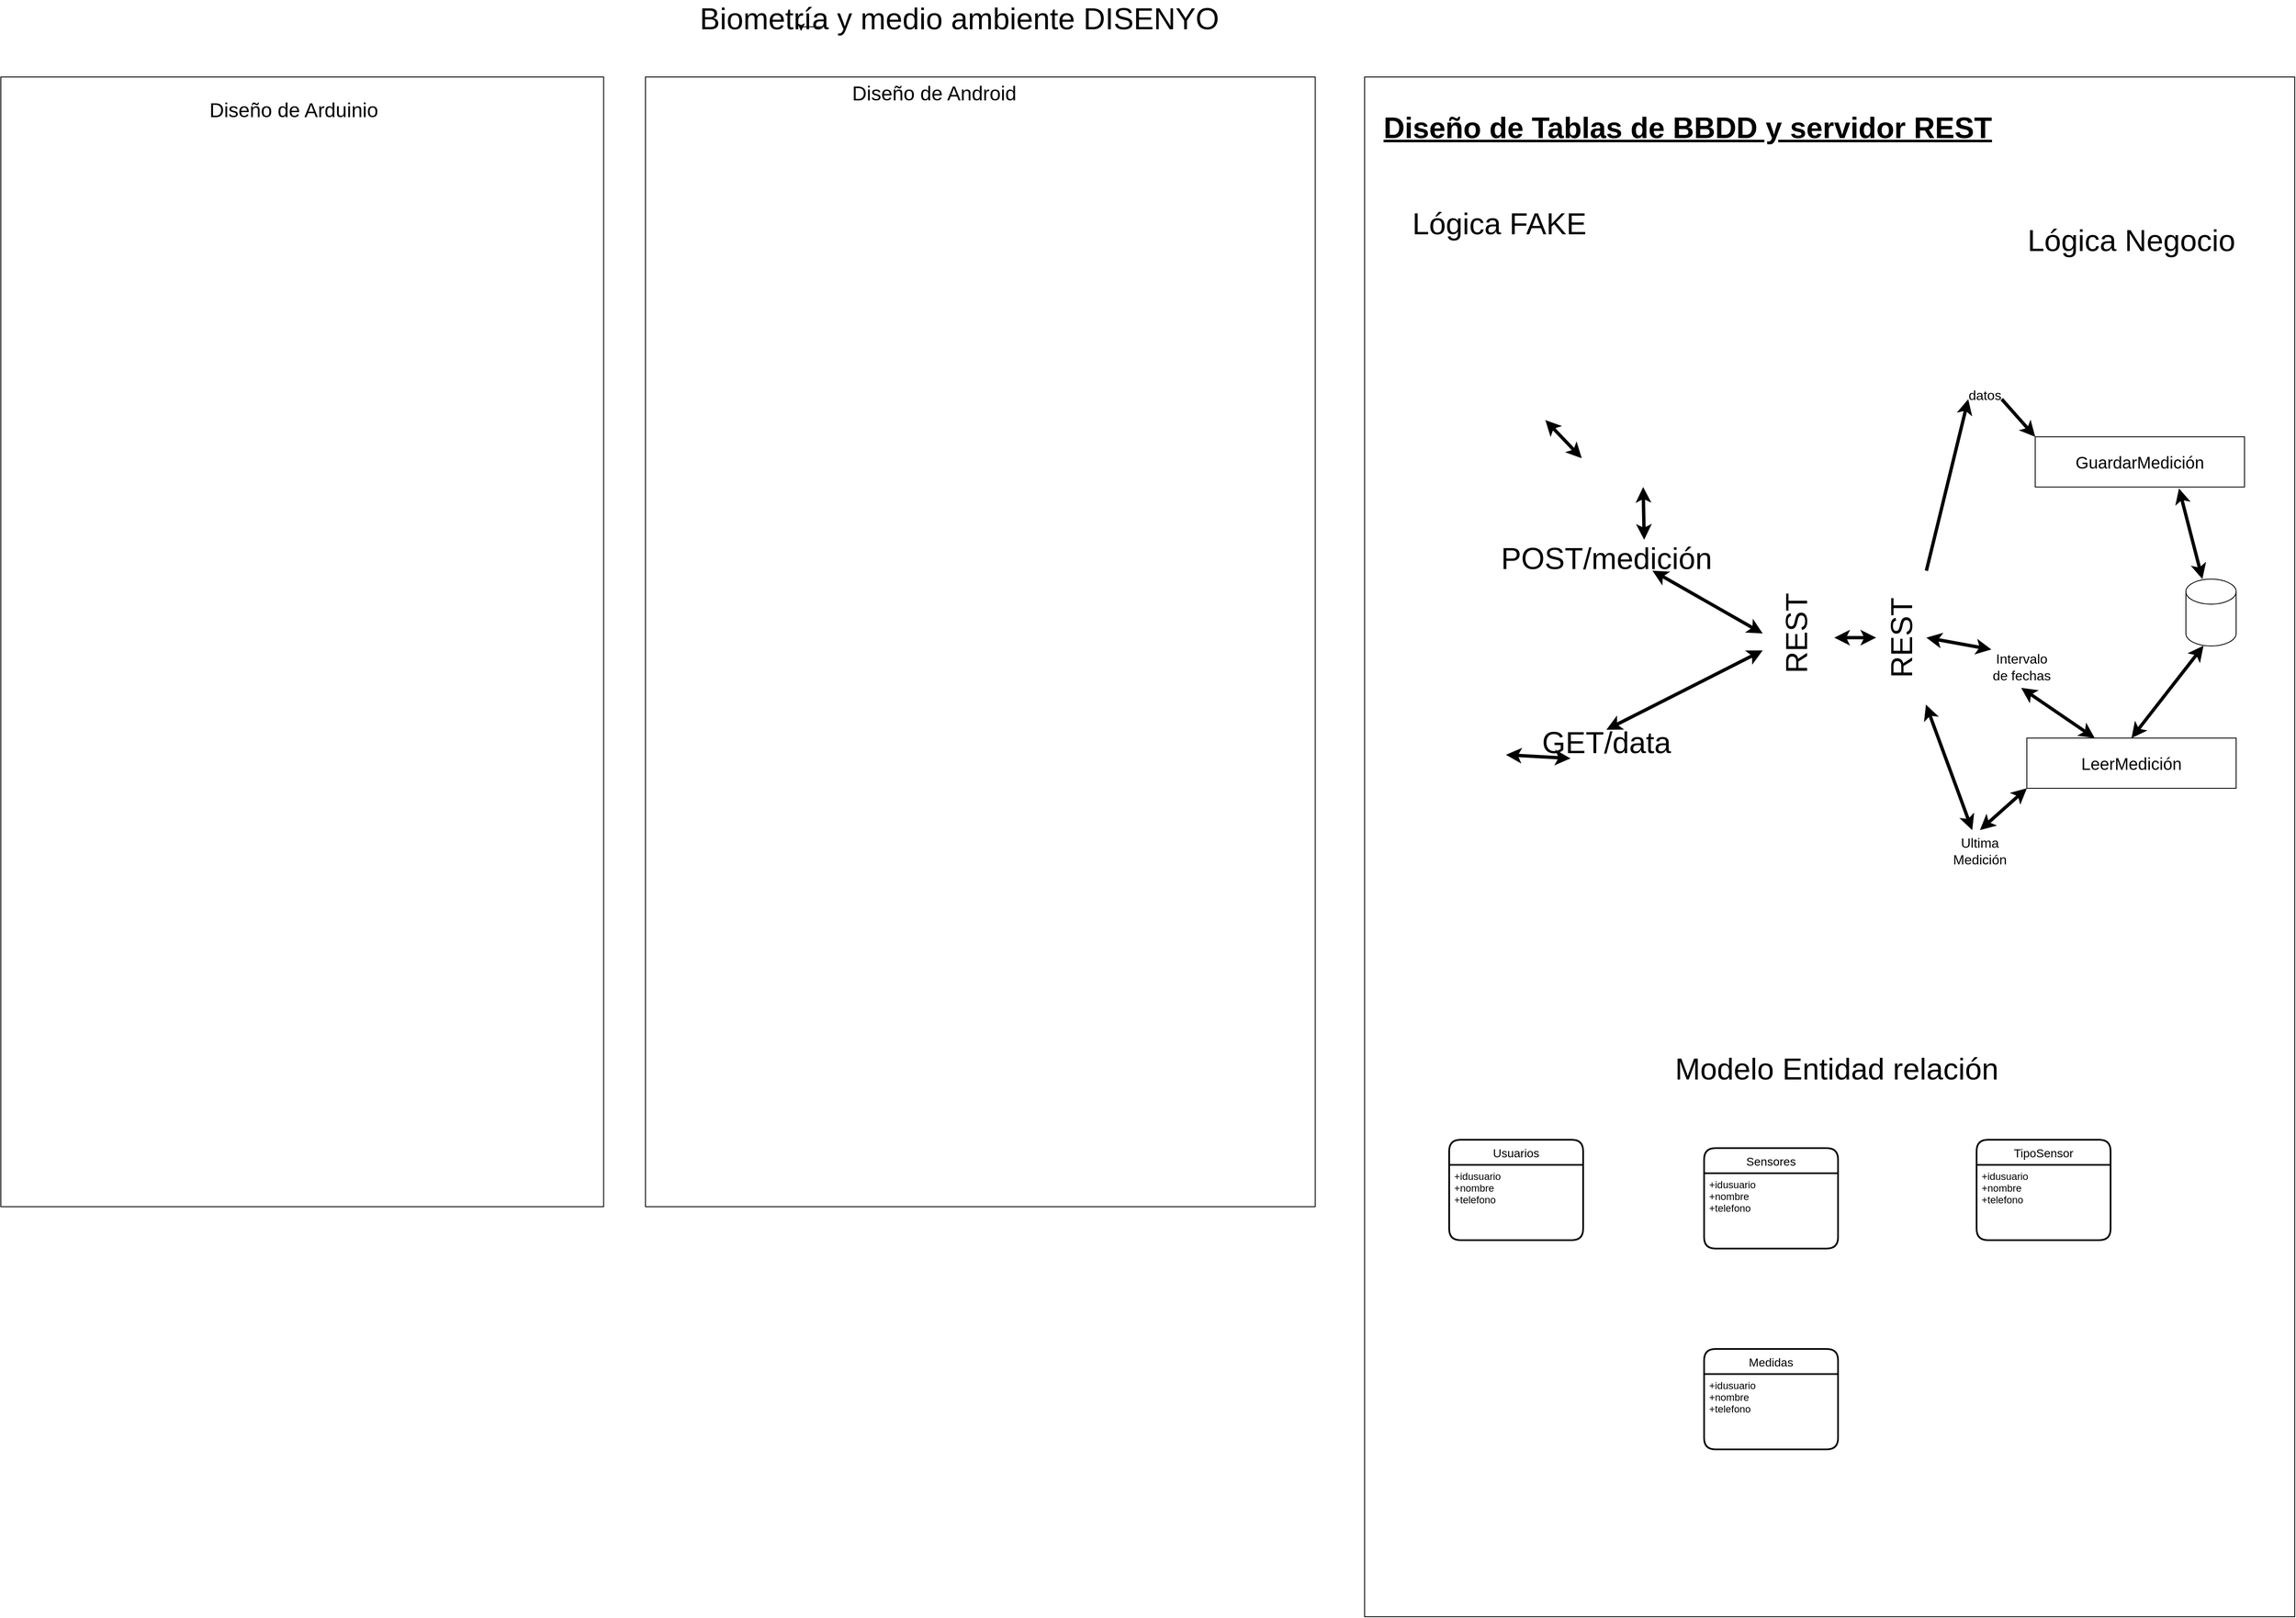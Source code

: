 <mxfile version="13.8.0" type="device"><diagram id="bX7mvtzpEqVoAApVilFV" name="Page-1"><mxGraphModel dx="1459" dy="6399" grid="1" gridSize="10" guides="1" tooltips="1" connect="1" arrows="1" fold="1" page="1" pageScale="1" pageWidth="1169" pageHeight="1654" math="0" shadow="0"><root><mxCell id="0"/><mxCell id="1" parent="0"/><mxCell id="vamxgRtiZG5zS1sHOiIg-1" value="&lt;font style=&quot;font-size: 36px&quot;&gt;Biometría y medio ambiente DISENYO&lt;/font&gt;" style="text;html=1;strokeColor=none;fillColor=none;align=center;verticalAlign=middle;whiteSpace=wrap;rounded=0;" parent="1" vertex="1"><mxGeometry x="850" y="-4900" width="650" height="20" as="geometry"/></mxCell><mxCell id="vamxgRtiZG5zS1sHOiIg-2" style="edgeStyle=orthogonalEdgeStyle;rounded=0;orthogonalLoop=1;jettySize=auto;html=1;exitX=0.25;exitY=1;exitDx=0;exitDy=0;entryX=0.209;entryY=1.25;entryDx=0;entryDy=0;entryPerimeter=0;" parent="1" source="vamxgRtiZG5zS1sHOiIg-1" target="vamxgRtiZG5zS1sHOiIg-1" edge="1"><mxGeometry relative="1" as="geometry"/></mxCell><mxCell id="0Yh-uIjZzOTEhQlzrfxx-1" value="" style="whiteSpace=wrap;html=1;imageAspect=0;" parent="1" vertex="1"><mxGeometry x="30" y="-4820" width="720" height="1350" as="geometry"/></mxCell><mxCell id="0Yh-uIjZzOTEhQlzrfxx-2" value="&lt;font style=&quot;font-size: 24px&quot;&gt;Diseño de Arduinio&lt;/font&gt;" style="text;html=1;strokeColor=none;fillColor=none;align=center;verticalAlign=middle;whiteSpace=wrap;rounded=0;" parent="1" vertex="1"><mxGeometry x="210" y="-4790" width="340" height="20" as="geometry"/></mxCell><mxCell id="0Yh-uIjZzOTEhQlzrfxx-3" value="" style="whiteSpace=wrap;html=1;" parent="1" vertex="1"><mxGeometry x="800" y="-4820" width="800" height="1350" as="geometry"/></mxCell><mxCell id="0Yh-uIjZzOTEhQlzrfxx-4" value="&lt;font style=&quot;font-size: 24px&quot;&gt;Diseño de Android&lt;/font&gt;" style="text;html=1;strokeColor=none;fillColor=none;align=center;verticalAlign=middle;whiteSpace=wrap;rounded=0;" parent="1" vertex="1"><mxGeometry x="950" y="-4810" width="390" height="20" as="geometry"/></mxCell><mxCell id="0Yh-uIjZzOTEhQlzrfxx-5" value="" style="whiteSpace=wrap;html=1;" parent="1" vertex="1"><mxGeometry x="1659" y="-4820" width="1111" height="1840" as="geometry"/></mxCell><mxCell id="0Yh-uIjZzOTEhQlzrfxx-6" value="&lt;font style=&quot;font-size: 35px&quot;&gt;&lt;u&gt;&lt;b&gt;Diseño de Tablas de BBDD y servidor REST&lt;/b&gt;&lt;/u&gt;&lt;/font&gt;" style="text;html=1;strokeColor=none;fillColor=none;align=center;verticalAlign=middle;whiteSpace=wrap;rounded=0;" parent="1" vertex="1"><mxGeometry x="1679.5" y="-4810" width="730" height="100" as="geometry"/></mxCell><mxCell id="KxvWBxQLd5Ioe-8BL5_c-2" value="&lt;font style=&quot;font-size: 36px&quot;&gt;Modelo Entidad relación&lt;/font&gt;" style="text;html=1;strokeColor=none;fillColor=none;align=center;verticalAlign=middle;whiteSpace=wrap;rounded=0;" parent="1" vertex="1"><mxGeometry x="1940" y="-3650" width="565.5" height="30" as="geometry"/></mxCell><mxCell id="KxvWBxQLd5Ioe-8BL5_c-3" value="&lt;span style=&quot;font-size: 36px&quot;&gt;Lógica FAKE&lt;/span&gt;" style="text;html=1;strokeColor=none;fillColor=none;align=center;verticalAlign=middle;whiteSpace=wrap;rounded=0;" parent="1" vertex="1"><mxGeometry x="1710" y="-4660" width="220" height="30" as="geometry"/></mxCell><mxCell id="bAl6MfOT8AoBUxDkP5FB-2" value="&lt;span style=&quot;font-size: 36px&quot;&gt;Lógica Negocio&lt;/span&gt;" style="text;html=1;strokeColor=none;fillColor=none;align=center;verticalAlign=middle;whiteSpace=wrap;rounded=0;" vertex="1" parent="1"><mxGeometry x="2440" y="-4640" width="270" height="30" as="geometry"/></mxCell><mxCell id="bAl6MfOT8AoBUxDkP5FB-3" value="" style="shape=image;verticalLabelPosition=bottom;labelBackgroundColor=#ffffff;verticalAlign=top;aspect=fixed;imageAspect=0;image=https://gloimg.chinabrands.com/cb/pdm-product-pic/Electronic/2017/03/27/grid-img/1490572026675709228.jpg;" vertex="1" parent="1"><mxGeometry x="1679.5" y="-4610" width="200" height="200" as="geometry"/></mxCell><mxCell id="bAl6MfOT8AoBUxDkP5FB-4" value="" style="shape=image;verticalLabelPosition=bottom;labelBackgroundColor=#ffffff;verticalAlign=top;aspect=fixed;imageAspect=0;image=https://images-na.ssl-images-amazon.com/images/I/61ceSVoz1nL._AC_SX385_.jpg;" vertex="1" parent="1"><mxGeometry x="1920" y="-4610" width="137.85" height="280" as="geometry"/></mxCell><mxCell id="bAl6MfOT8AoBUxDkP5FB-5" value="" style="shape=image;verticalLabelPosition=bottom;labelBackgroundColor=#ffffff;verticalAlign=top;aspect=fixed;imageAspect=0;image=https://images-na.ssl-images-amazon.com/images/I/61ceSVoz1nL._AC_SX385_.jpg;" vertex="1" parent="1"><mxGeometry x="1690" y="-4010" width="137.85" height="280" as="geometry"/></mxCell><mxCell id="bAl6MfOT8AoBUxDkP5FB-6" value="" style="endArrow=classic;startArrow=classic;html=1;entryX=-0.012;entryY=0.877;entryDx=0;entryDy=0;entryPerimeter=0;fontSize=16;strokeWidth=4;" edge="1" parent="1" source="bAl6MfOT8AoBUxDkP5FB-3" target="bAl6MfOT8AoBUxDkP5FB-4"><mxGeometry width="50" height="50" relative="1" as="geometry"><mxPoint x="2060" y="-4160" as="sourcePoint"/><mxPoint x="2110" y="-4210" as="targetPoint"/></mxGeometry></mxCell><mxCell id="bAl6MfOT8AoBUxDkP5FB-7" value="&lt;span style=&quot;font-size: 36px&quot;&gt;POST/medición&lt;/span&gt;" style="text;html=1;strokeColor=none;fillColor=none;align=center;verticalAlign=middle;whiteSpace=wrap;rounded=0;" vertex="1" parent="1"><mxGeometry x="1837.85" y="-4260" width="220" height="30" as="geometry"/></mxCell><mxCell id="bAl6MfOT8AoBUxDkP5FB-8" value="&lt;font style=&quot;font-size: 36px&quot;&gt;GET/data&lt;/font&gt;" style="text;html=1;strokeColor=none;fillColor=none;align=center;verticalAlign=middle;whiteSpace=wrap;rounded=0;" vertex="1" parent="1"><mxGeometry x="1837.85" y="-4040" width="220" height="30" as="geometry"/></mxCell><mxCell id="bAl6MfOT8AoBUxDkP5FB-9" value="&lt;font style=&quot;font-size: 36px&quot;&gt;REST&lt;/font&gt;" style="text;html=1;strokeColor=none;fillColor=none;align=center;verticalAlign=middle;whiteSpace=wrap;rounded=0;horizontal=0;" vertex="1" parent="1"><mxGeometry x="2134.5" y="-4270" width="80" height="230" as="geometry"/></mxCell><mxCell id="bAl6MfOT8AoBUxDkP5FB-11" value="" style="endArrow=classic;startArrow=classic;html=1;strokeWidth=4;fontSize=16;exitX=0.705;exitY=-0.233;exitDx=0;exitDy=0;exitPerimeter=0;" edge="1" parent="1" source="bAl6MfOT8AoBUxDkP5FB-7" target="bAl6MfOT8AoBUxDkP5FB-4"><mxGeometry width="50" height="50" relative="1" as="geometry"><mxPoint x="2060" y="-4160" as="sourcePoint"/><mxPoint x="2110" y="-4210" as="targetPoint"/></mxGeometry></mxCell><mxCell id="bAl6MfOT8AoBUxDkP5FB-12" value="" style="endArrow=classic;startArrow=classic;html=1;strokeWidth=4;fontSize=16;exitX=0.5;exitY=0;exitDx=0;exitDy=0;" edge="1" parent="1" source="bAl6MfOT8AoBUxDkP5FB-8" target="bAl6MfOT8AoBUxDkP5FB-9"><mxGeometry width="50" height="50" relative="1" as="geometry"><mxPoint x="2060" y="-4160" as="sourcePoint"/><mxPoint x="2110" y="-4210" as="targetPoint"/></mxGeometry></mxCell><mxCell id="bAl6MfOT8AoBUxDkP5FB-13" value="" style="endArrow=classic;startArrow=classic;html=1;strokeWidth=4;fontSize=16;exitX=0.75;exitY=1;exitDx=0;exitDy=0;entryX=0;entryY=0.5;entryDx=0;entryDy=0;" edge="1" parent="1" source="bAl6MfOT8AoBUxDkP5FB-7" target="bAl6MfOT8AoBUxDkP5FB-9"><mxGeometry width="50" height="50" relative="1" as="geometry"><mxPoint x="2060" y="-4160" as="sourcePoint"/><mxPoint x="2110" y="-4210" as="targetPoint"/></mxGeometry></mxCell><mxCell id="bAl6MfOT8AoBUxDkP5FB-14" value="" style="endArrow=classic;startArrow=classic;html=1;strokeWidth=4;fontSize=16;exitX=1;exitY=0;exitDx=0;exitDy=0;entryX=0.305;entryY=1.144;entryDx=0;entryDy=0;entryPerimeter=0;" edge="1" parent="1" source="bAl6MfOT8AoBUxDkP5FB-5" target="bAl6MfOT8AoBUxDkP5FB-8"><mxGeometry width="50" height="50" relative="1" as="geometry"><mxPoint x="2060" y="-4160" as="sourcePoint"/><mxPoint x="2110" y="-4210" as="targetPoint"/></mxGeometry></mxCell><mxCell id="bAl6MfOT8AoBUxDkP5FB-15" value="" style="shape=cylinder3;whiteSpace=wrap;html=1;boundedLbl=1;backgroundOutline=1;size=15;fontSize=16;" vertex="1" parent="1"><mxGeometry x="2640" y="-4220" width="60" height="80" as="geometry"/></mxCell><mxCell id="bAl6MfOT8AoBUxDkP5FB-16" value="&lt;span style=&quot;font-size: 20px&quot;&gt;GuardarMedición&lt;/span&gt;" style="rounded=0;whiteSpace=wrap;html=1;fontSize=16;" vertex="1" parent="1"><mxGeometry x="2460" y="-4390" width="250" height="60" as="geometry"/></mxCell><mxCell id="bAl6MfOT8AoBUxDkP5FB-17" value="&lt;span style=&quot;font-size: 20px&quot;&gt;LeerMedición&lt;/span&gt;" style="rounded=0;whiteSpace=wrap;html=1;fontSize=16;" vertex="1" parent="1"><mxGeometry x="2450" y="-4030" width="250" height="60" as="geometry"/></mxCell><mxCell id="bAl6MfOT8AoBUxDkP5FB-18" value="" style="endArrow=classic;startArrow=classic;html=1;strokeWidth=4;fontSize=16;entryX=0.687;entryY=1.028;entryDx=0;entryDy=0;entryPerimeter=0;" edge="1" parent="1" source="bAl6MfOT8AoBUxDkP5FB-15" target="bAl6MfOT8AoBUxDkP5FB-16"><mxGeometry width="50" height="50" relative="1" as="geometry"><mxPoint x="2060" y="-4160" as="sourcePoint"/><mxPoint x="2110" y="-4210" as="targetPoint"/></mxGeometry></mxCell><mxCell id="bAl6MfOT8AoBUxDkP5FB-19" value="" style="endArrow=classic;startArrow=classic;html=1;strokeWidth=4;fontSize=16;exitX=0.5;exitY=0;exitDx=0;exitDy=0;entryX=0.35;entryY=0.996;entryDx=0;entryDy=0;entryPerimeter=0;" edge="1" parent="1" source="bAl6MfOT8AoBUxDkP5FB-17" target="bAl6MfOT8AoBUxDkP5FB-15"><mxGeometry width="50" height="50" relative="1" as="geometry"><mxPoint x="2060" y="-4160" as="sourcePoint"/><mxPoint x="2110" y="-4210" as="targetPoint"/></mxGeometry></mxCell><mxCell id="bAl6MfOT8AoBUxDkP5FB-20" value="Ultima&lt;br&gt;Medición" style="text;html=1;strokeColor=none;fillColor=none;align=center;verticalAlign=middle;whiteSpace=wrap;rounded=0;fontSize=16;" vertex="1" parent="1"><mxGeometry x="2330" y="-3920" width="128" height="50" as="geometry"/></mxCell><mxCell id="bAl6MfOT8AoBUxDkP5FB-21" value="datos" style="text;html=1;strokeColor=none;fillColor=none;align=center;verticalAlign=middle;whiteSpace=wrap;rounded=0;fontSize=16;" vertex="1" parent="1"><mxGeometry x="2380" y="-4450" width="40" height="20" as="geometry"/></mxCell><mxCell id="bAl6MfOT8AoBUxDkP5FB-22" value="" style="endArrow=classic;html=1;strokeWidth=4;fontSize=16;exitX=1;exitY=0.75;exitDx=0;exitDy=0;entryX=0;entryY=0;entryDx=0;entryDy=0;" edge="1" parent="1" source="bAl6MfOT8AoBUxDkP5FB-21" target="bAl6MfOT8AoBUxDkP5FB-16"><mxGeometry width="50" height="50" relative="1" as="geometry"><mxPoint x="2060" y="-4160" as="sourcePoint"/><mxPoint x="2110" y="-4210" as="targetPoint"/></mxGeometry></mxCell><mxCell id="bAl6MfOT8AoBUxDkP5FB-23" value="Intervalo&lt;br&gt;de fechas" style="text;html=1;strokeColor=none;fillColor=none;align=center;verticalAlign=middle;whiteSpace=wrap;rounded=0;fontSize=16;" vertex="1" parent="1"><mxGeometry x="2398.5" y="-4140" width="89.5" height="50" as="geometry"/></mxCell><mxCell id="bAl6MfOT8AoBUxDkP5FB-26" value="&lt;font style=&quot;font-size: 36px&quot;&gt;REST&lt;/font&gt;" style="text;html=1;strokeColor=none;fillColor=none;align=center;verticalAlign=middle;whiteSpace=wrap;rounded=0;horizontal=0;" vertex="1" parent="1"><mxGeometry x="2270" y="-4230" width="60" height="160" as="geometry"/></mxCell><mxCell id="bAl6MfOT8AoBUxDkP5FB-30" value="" style="endArrow=classic;startArrow=classic;html=1;strokeWidth=4;fontSize=16;entryX=0;entryY=0.5;entryDx=0;entryDy=0;" edge="1" parent="1" target="bAl6MfOT8AoBUxDkP5FB-26"><mxGeometry width="50" height="50" relative="1" as="geometry"><mxPoint x="2220" y="-4150" as="sourcePoint"/><mxPoint x="2110" y="-4230" as="targetPoint"/></mxGeometry></mxCell><mxCell id="bAl6MfOT8AoBUxDkP5FB-31" value="" style="endArrow=classic;html=1;strokeWidth=4;fontSize=16;entryX=0;entryY=0.75;entryDx=0;entryDy=0;exitX=1;exitY=0;exitDx=0;exitDy=0;" edge="1" parent="1" source="bAl6MfOT8AoBUxDkP5FB-26" target="bAl6MfOT8AoBUxDkP5FB-21"><mxGeometry width="50" height="50" relative="1" as="geometry"><mxPoint x="2060" y="-4180" as="sourcePoint"/><mxPoint x="2110" y="-4230" as="targetPoint"/></mxGeometry></mxCell><mxCell id="bAl6MfOT8AoBUxDkP5FB-34" value="" style="endArrow=classic;startArrow=classic;html=1;strokeWidth=4;fontSize=16;entryX=1;entryY=0.5;entryDx=0;entryDy=0;exitX=0.102;exitY=0.083;exitDx=0;exitDy=0;exitPerimeter=0;" edge="1" parent="1" source="bAl6MfOT8AoBUxDkP5FB-23" target="bAl6MfOT8AoBUxDkP5FB-26"><mxGeometry width="50" height="50" relative="1" as="geometry"><mxPoint x="2060" y="-4180" as="sourcePoint"/><mxPoint x="2110" y="-4230" as="targetPoint"/></mxGeometry></mxCell><mxCell id="bAl6MfOT8AoBUxDkP5FB-35" value="" style="endArrow=classic;startArrow=classic;html=1;strokeWidth=4;fontSize=16;entryX=0.5;entryY=1;entryDx=0;entryDy=0;" edge="1" parent="1" source="bAl6MfOT8AoBUxDkP5FB-17" target="bAl6MfOT8AoBUxDkP5FB-23"><mxGeometry width="50" height="50" relative="1" as="geometry"><mxPoint x="2060" y="-4180" as="sourcePoint"/><mxPoint x="2110" y="-4230" as="targetPoint"/></mxGeometry></mxCell><mxCell id="bAl6MfOT8AoBUxDkP5FB-36" value="" style="endArrow=classic;startArrow=classic;html=1;strokeWidth=4;fontSize=16;exitX=0.5;exitY=0;exitDx=0;exitDy=0;entryX=0;entryY=1;entryDx=0;entryDy=0;" edge="1" parent="1" source="bAl6MfOT8AoBUxDkP5FB-20" target="bAl6MfOT8AoBUxDkP5FB-17"><mxGeometry width="50" height="50" relative="1" as="geometry"><mxPoint x="2060" y="-4180" as="sourcePoint"/><mxPoint x="2110" y="-4230" as="targetPoint"/></mxGeometry></mxCell><mxCell id="bAl6MfOT8AoBUxDkP5FB-38" value="Usuarios" style="swimlane;childLayout=stackLayout;horizontal=1;startSize=30;horizontalStack=0;rounded=1;fontSize=14;fontStyle=0;strokeWidth=2;resizeParent=0;resizeLast=1;shadow=0;dashed=0;align=center;" vertex="1" parent="1"><mxGeometry x="1760" y="-3550" width="160" height="120" as="geometry"/></mxCell><mxCell id="bAl6MfOT8AoBUxDkP5FB-39" value="+idusuario&#10;+nombre&#10;+telefono" style="align=left;strokeColor=none;fillColor=none;spacingLeft=4;fontSize=12;verticalAlign=top;resizable=0;rotatable=0;part=1;" vertex="1" parent="bAl6MfOT8AoBUxDkP5FB-38"><mxGeometry y="30" width="160" height="90" as="geometry"/></mxCell><mxCell id="bAl6MfOT8AoBUxDkP5FB-41" value="" style="endArrow=classic;startArrow=classic;html=1;strokeWidth=4;fontSize=16;" edge="1" parent="1" source="bAl6MfOT8AoBUxDkP5FB-20" target="bAl6MfOT8AoBUxDkP5FB-26"><mxGeometry width="50" height="50" relative="1" as="geometry"><mxPoint x="2060" y="-3600" as="sourcePoint"/><mxPoint x="2110" y="-3650" as="targetPoint"/></mxGeometry></mxCell><mxCell id="bAl6MfOT8AoBUxDkP5FB-45" value="Sensores" style="swimlane;childLayout=stackLayout;horizontal=1;startSize=30;horizontalStack=0;rounded=1;fontSize=14;fontStyle=0;strokeWidth=2;resizeParent=0;resizeLast=1;shadow=0;dashed=0;align=center;" vertex="1" parent="1"><mxGeometry x="2064.5" y="-3540" width="160" height="120" as="geometry"/></mxCell><mxCell id="bAl6MfOT8AoBUxDkP5FB-46" value="+idusuario&#10;+nombre&#10;+telefono" style="align=left;strokeColor=none;fillColor=none;spacingLeft=4;fontSize=12;verticalAlign=top;resizable=0;rotatable=0;part=1;" vertex="1" parent="bAl6MfOT8AoBUxDkP5FB-45"><mxGeometry y="30" width="160" height="90" as="geometry"/></mxCell><mxCell id="bAl6MfOT8AoBUxDkP5FB-42" value="TipoSensor" style="swimlane;childLayout=stackLayout;horizontal=1;startSize=30;horizontalStack=0;rounded=1;fontSize=14;fontStyle=0;strokeWidth=2;resizeParent=0;resizeLast=1;shadow=0;dashed=0;align=center;" vertex="1" parent="1"><mxGeometry x="2390" y="-3550" width="160" height="120" as="geometry"/></mxCell><mxCell id="bAl6MfOT8AoBUxDkP5FB-44" value="+idusuario&#10;+nombre&#10;+telefono" style="align=left;strokeColor=none;fillColor=none;spacingLeft=4;fontSize=12;verticalAlign=top;resizable=0;rotatable=0;part=1;" vertex="1" parent="bAl6MfOT8AoBUxDkP5FB-42"><mxGeometry y="30" width="160" height="90" as="geometry"/></mxCell><mxCell id="bAl6MfOT8AoBUxDkP5FB-47" value="Medidas" style="swimlane;childLayout=stackLayout;horizontal=1;startSize=30;horizontalStack=0;rounded=1;fontSize=14;fontStyle=0;strokeWidth=2;resizeParent=0;resizeLast=1;shadow=0;dashed=0;align=center;" vertex="1" parent="1"><mxGeometry x="2064.5" y="-3300" width="160" height="120" as="geometry"/></mxCell><mxCell id="bAl6MfOT8AoBUxDkP5FB-48" value="+idusuario&#10;+nombre&#10;+telefono" style="align=left;strokeColor=none;fillColor=none;spacingLeft=4;fontSize=12;verticalAlign=top;resizable=0;rotatable=0;part=1;" vertex="1" parent="bAl6MfOT8AoBUxDkP5FB-47"><mxGeometry y="30" width="160" height="90" as="geometry"/></mxCell></root></mxGraphModel></diagram></mxfile>